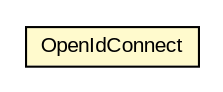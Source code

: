 #!/usr/local/bin/dot
#
# Class diagram 
# Generated by UMLGraph version R5_6-24-gf6e263 (http://www.umlgraph.org/)
#

digraph G {
	edge [fontname="arial",fontsize=10,labelfontname="arial",labelfontsize=10];
	node [fontname="arial",fontsize=10,shape=plaintext];
	nodesep=0.25;
	ranksep=0.5;
	// net.trajano.openidconnect.rs.OpenIdConnect
	c8077 [label=<<table title="net.trajano.openidconnect.rs.OpenIdConnect" border="0" cellborder="1" cellspacing="0" cellpadding="2" port="p" bgcolor="lemonChiffon" href="./OpenIdConnect.html">
		<tr><td><table border="0" cellspacing="0" cellpadding="1">
<tr><td align="center" balign="center"> OpenIdConnect </td></tr>
		</table></td></tr>
		</table>>, URL="./OpenIdConnect.html", fontname="arial", fontcolor="black", fontsize=10.0];
}

